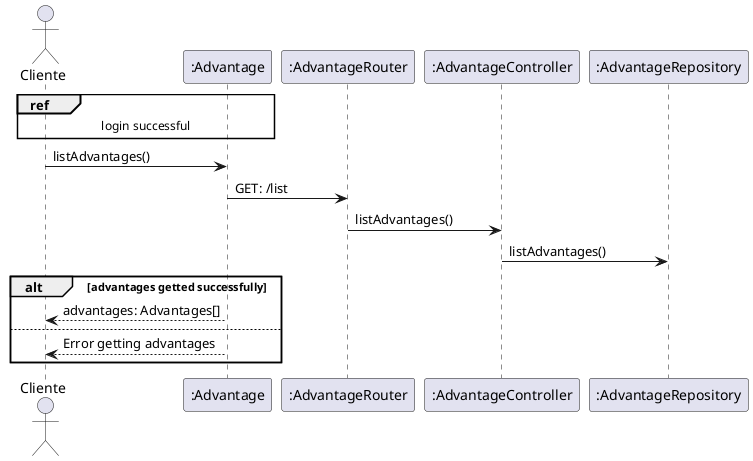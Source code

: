 @startuml

actor "Cliente" as cliente
participant ":Advantage" as ad
participant ":AdvantageRouter" as adRouter
participant ":AdvantageController" as adController
participant ":AdvantageRepository" as adRepository

ref over cliente, ad: login successful

cliente -> ad : listAdvantages()
ad -> adRouter : GET: /list
adRouter -> adController : listAdvantages()
adController -> adRepository : listAdvantages()
alt advantages getted successfully
    ad --> cliente : advantages: Advantages[]
else
    ad --> cliente : Error getting advantages
end
@enduml